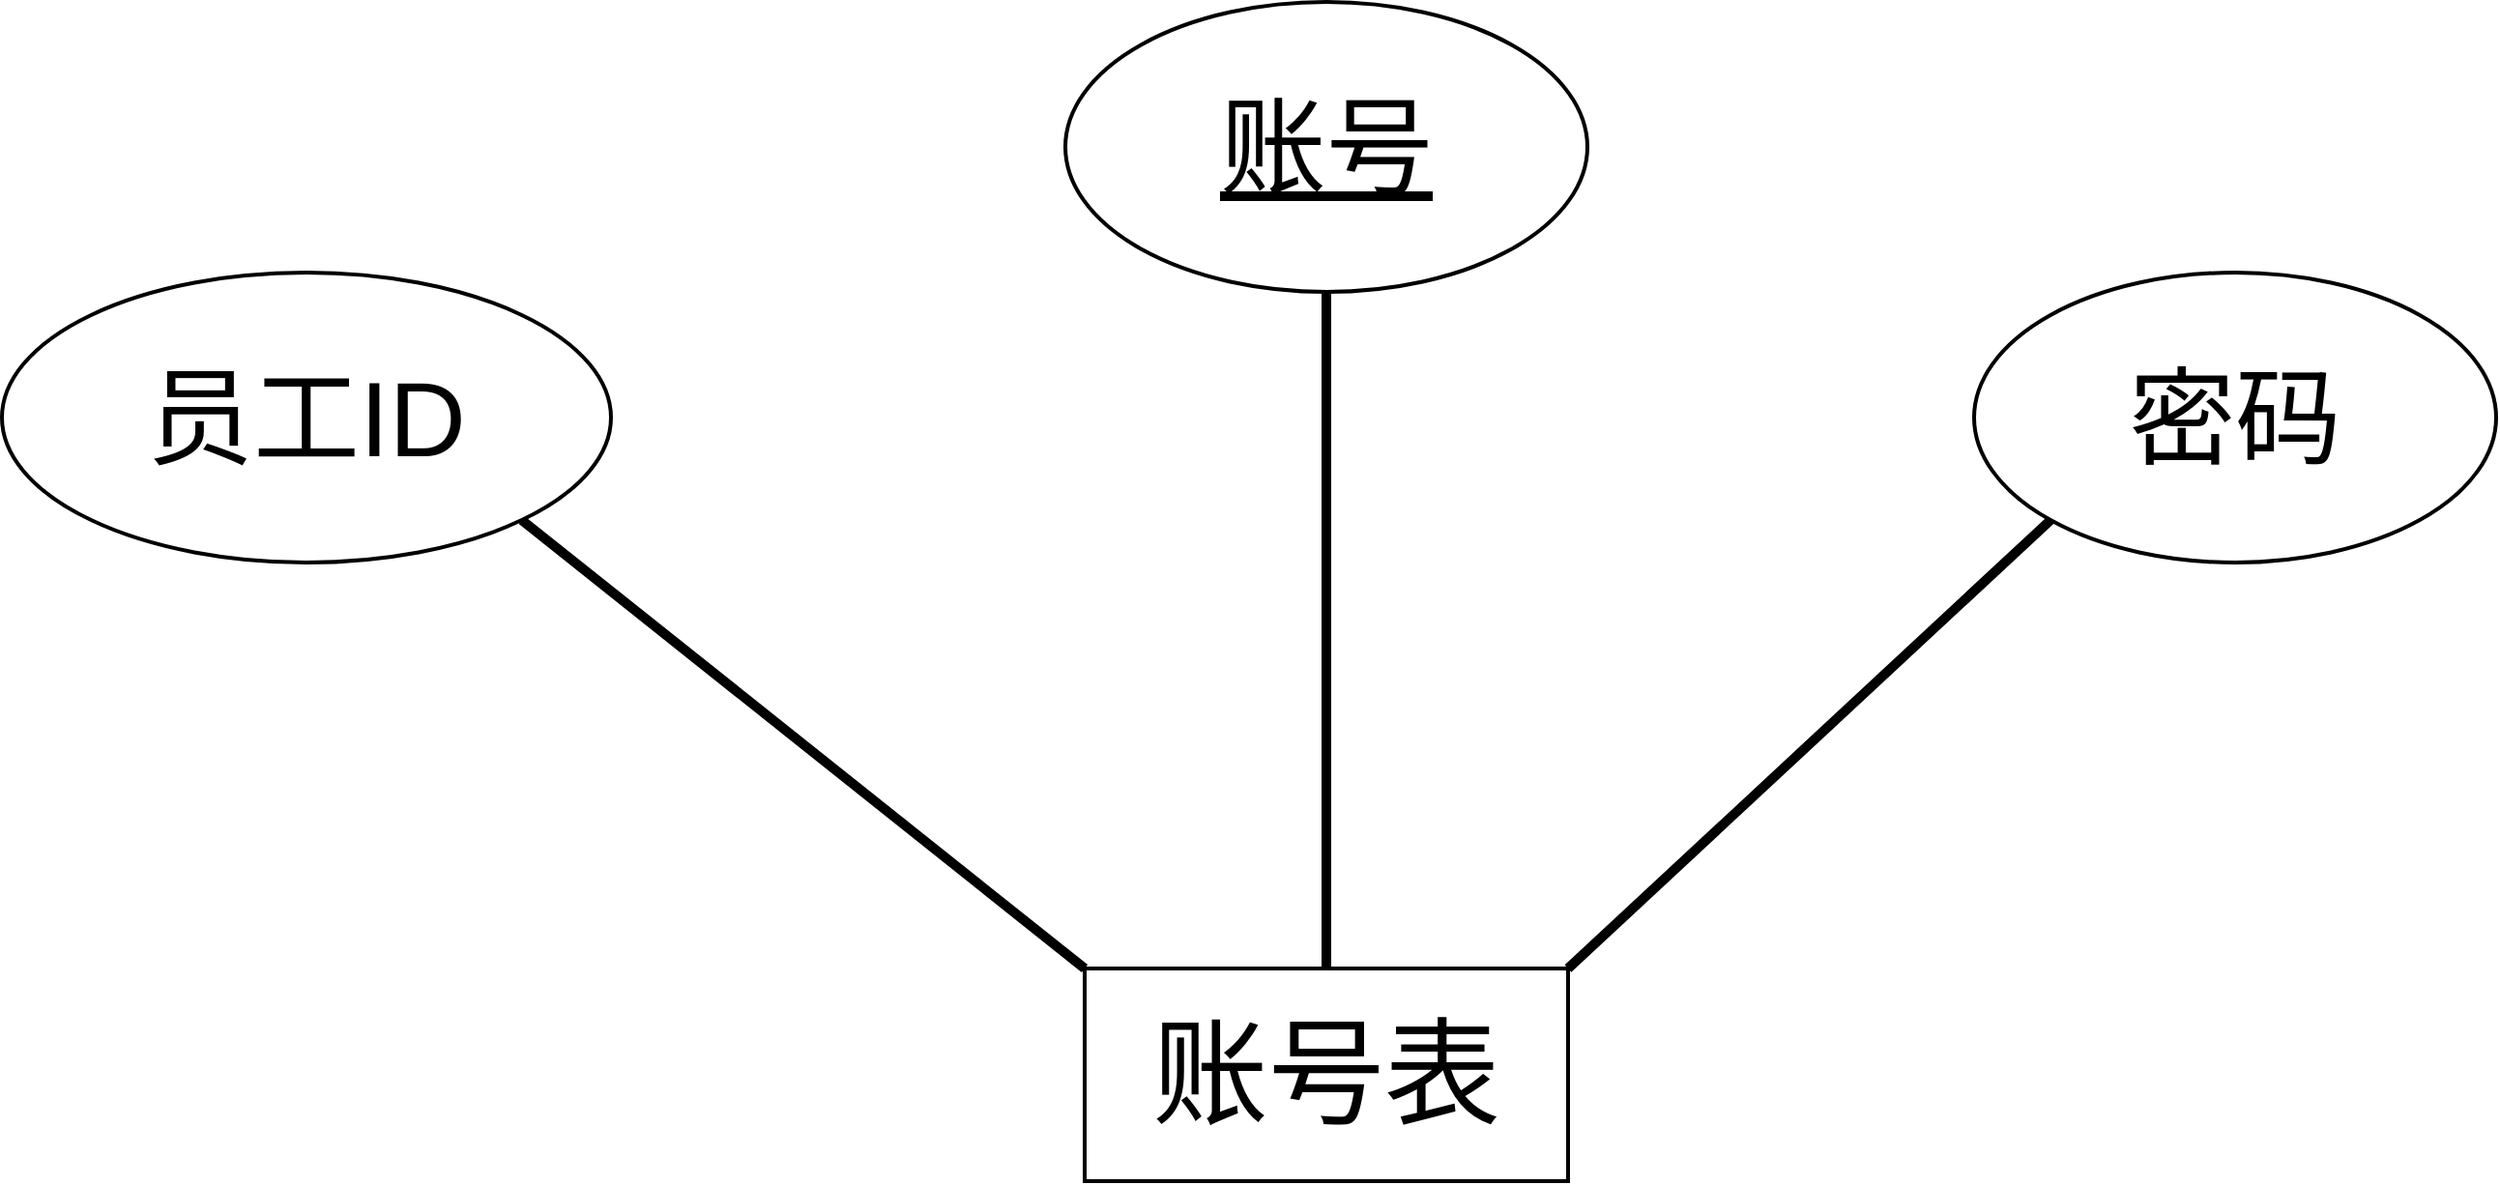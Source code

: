 <mxfile version="24.0.7" type="github">
  <diagram name="第 1 页" id="p651jWaBnr6e4khlEeQw">
    <mxGraphModel dx="1895" dy="1067" grid="1" gridSize="10" guides="1" tooltips="1" connect="1" arrows="1" fold="1" page="1" pageScale="1" pageWidth="1500" pageHeight="900" math="0" shadow="0">
      <root>
        <mxCell id="0" />
        <mxCell id="1" parent="0" />
        <mxCell id="MDYuNdcZ0_10N-lVc3r1-6" style="rounded=0;orthogonalLoop=1;jettySize=auto;html=1;exitX=0;exitY=0;exitDx=0;exitDy=0;entryX=1;entryY=1;entryDx=0;entryDy=0;strokeWidth=5;startArrow=none;startFill=0;endArrow=none;endFill=0;" parent="1" source="MDYuNdcZ0_10N-lVc3r1-2" target="MDYuNdcZ0_10N-lVc3r1-3" edge="1">
          <mxGeometry relative="1" as="geometry" />
        </mxCell>
        <mxCell id="MDYuNdcZ0_10N-lVc3r1-7" style="edgeStyle=none;rounded=0;orthogonalLoop=1;jettySize=auto;html=1;exitX=0.5;exitY=0;exitDx=0;exitDy=0;strokeWidth=5;endArrow=none;endFill=0;" parent="1" source="MDYuNdcZ0_10N-lVc3r1-2" target="MDYuNdcZ0_10N-lVc3r1-4" edge="1">
          <mxGeometry relative="1" as="geometry" />
        </mxCell>
        <mxCell id="MDYuNdcZ0_10N-lVc3r1-8" style="edgeStyle=none;rounded=0;orthogonalLoop=1;jettySize=auto;html=1;exitX=1;exitY=0;exitDx=0;exitDy=0;entryX=0;entryY=1;entryDx=0;entryDy=0;strokeWidth=5;endArrow=none;endFill=0;" parent="1" source="MDYuNdcZ0_10N-lVc3r1-2" target="MDYuNdcZ0_10N-lVc3r1-5" edge="1">
          <mxGeometry relative="1" as="geometry" />
        </mxCell>
        <mxCell id="MDYuNdcZ0_10N-lVc3r1-2" value="账号表" style="html=1;whiteSpace=wrap;fontSize=60;strokeWidth=2;" parent="1" vertex="1">
          <mxGeometry x="665" y="640" width="250" height="110" as="geometry" />
        </mxCell>
        <mxCell id="MDYuNdcZ0_10N-lVc3r1-3" value="员工ID" style="ellipse;whiteSpace=wrap;html=1;fontSize=55;strokeWidth=2;" parent="1" vertex="1">
          <mxGeometry x="105" y="280" width="315" height="150" as="geometry" />
        </mxCell>
        <mxCell id="MDYuNdcZ0_10N-lVc3r1-4" value="&lt;u&gt;账号&lt;/u&gt;" style="ellipse;whiteSpace=wrap;html=1;fontSize=55;strokeWidth=2;" parent="1" vertex="1">
          <mxGeometry x="655" y="140" width="270" height="150" as="geometry" />
        </mxCell>
        <mxCell id="MDYuNdcZ0_10N-lVc3r1-5" value="密码" style="ellipse;whiteSpace=wrap;html=1;fontSize=55;strokeWidth=2;" parent="1" vertex="1">
          <mxGeometry x="1125" y="280" width="270" height="150" as="geometry" />
        </mxCell>
      </root>
    </mxGraphModel>
  </diagram>
</mxfile>
